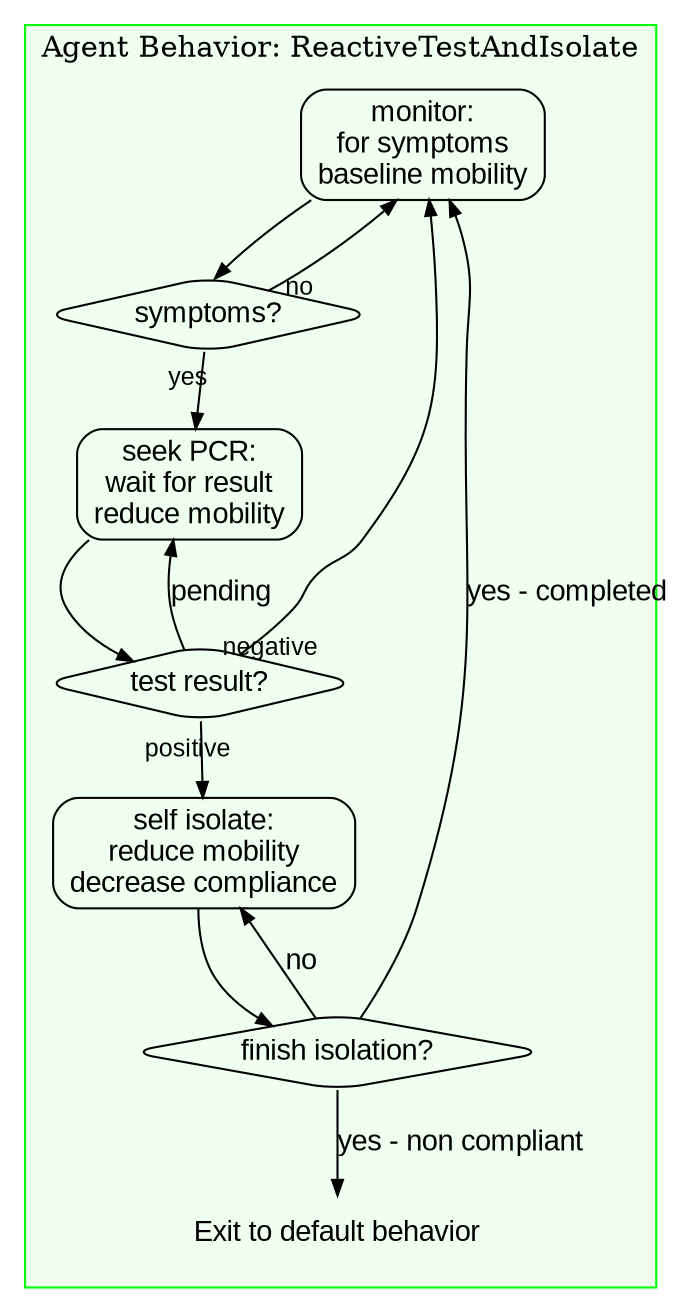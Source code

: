 digraph G {
    rankdir=TB; // Top to Bottom Layout
    nodesep=0.8;

    node [shape=box, style="rounded", fontname="Arial"];
    edge [ arrowsize="0.75" fontname="Arial" labelfontname="Arial" labelfontsize="12" labeldistance=1.5 ];

    // Subgraph for Behavior Model
    subgraph cluster_behavior {
        label = "Agent Behavior: ReactiveTestAndIsolate";
        color = green;
        style = filled;
        fillcolor = "#f0fff0";

        REACTIVE_PCR [
            label = "monitor:\nfor symptoms\nbaseline mobility"
        ];

        AWAIT_DECISION [
            label = "symptoms?" shape="diamond"
        ];

        AWAIT_PCR [
            label = "seek PCR:\nwait for result\nreduce mobility"
        ];

        TEST_RESULT_DECISION [
            label = "test result?" shape="diamond"
        ];

        SELF_ISOLATE [
            label = "self isolate:\nreduce mobility\ndecrease compliance"
        ];

        ISOLATION_DECISION [
            label = "finish isolation?" shape="diamond"
        ];

        EXIT_TO_DEFAULT [
            label = "Exit to default behavior",
            shape = plaintext
        ];

        // Edges within state machine
        REACTIVE_PCR -> AWAIT_DECISION;

        AWAIT_DECISION -> REACTIVE_PCR [taillabel="no"];
        AWAIT_DECISION -> AWAIT_PCR [taillabel="yes"];

        AWAIT_PCR -> TEST_RESULT_DECISION;

        TEST_RESULT_DECISION -> AWAIT_PCR [label="pending"];
        TEST_RESULT_DECISION -> SELF_ISOLATE [taillabel="positive"];
        TEST_RESULT_DECISION -> REACTIVE_PCR [taillabel="negative"];

        SELF_ISOLATE -> ISOLATION_DECISION;

        ISOLATION_DECISION -> EXIT_TO_DEFAULT [label="yes - non compliant"];
        ISOLATION_DECISION -> REACTIVE_PCR [label="yes - completed"];
        ISOLATION_DECISION -> SELF_ISOLATE [label="no"];
    }
}
